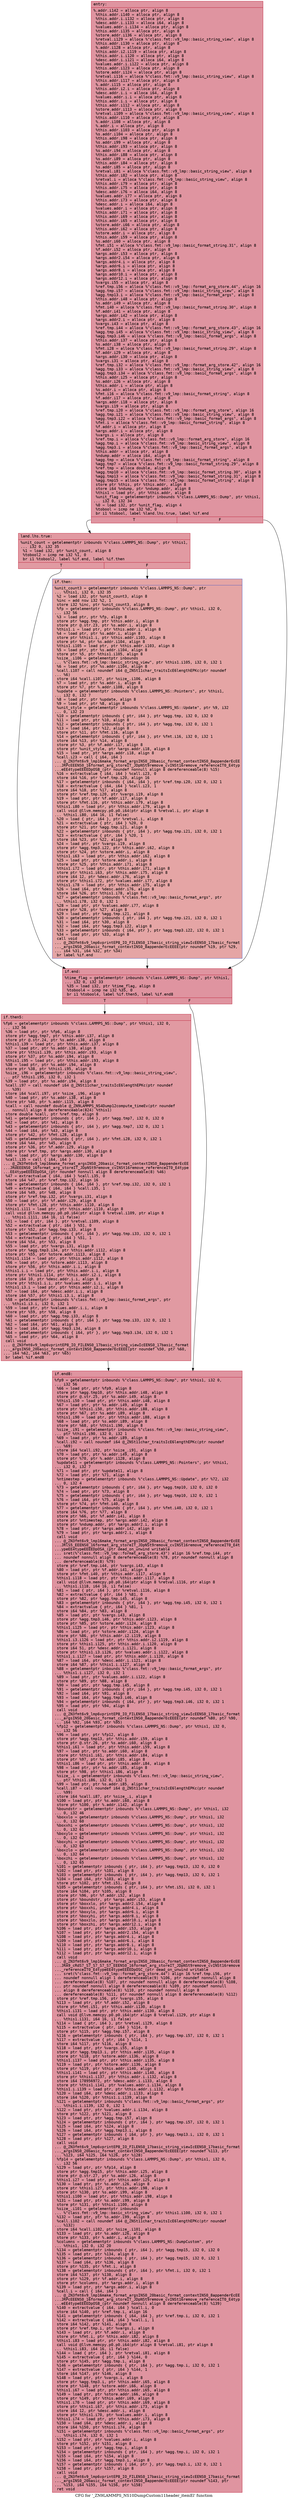 digraph "CFG for '_ZN9LAMMPS_NS10DumpCustom11header_itemEl' function" {
	label="CFG for '_ZN9LAMMPS_NS10DumpCustom11header_itemEl' function";

	Node0x55d03a70d7a0 [shape=record,color="#b70d28ff", style=filled, fillcolor="#b70d2870" fontname="Courier",label="{entry:\l|  %.addr.i142 = alloca ptr, align 8\l  %this.addr.i140 = alloca ptr, align 8\l  %this.addr.i.i132 = alloca ptr, align 8\l  %desc.addr.i.i133 = alloca i64, align 8\l  %values.addr.i.i134 = alloca ptr, align 8\l  %this.addr.i135 = alloca ptr, align 8\l  %store.addr.i136 = alloca ptr, align 8\l  %retval.i129 = alloca %\"class.fmt::v9_lmp::basic_string_view\", align 8\l  %this.addr.i130 = alloca ptr, align 8\l  %.addr.i128 = alloca ptr, align 8\l  %this.addr.i2.i119 = alloca ptr, align 8\l  %this.addr.i.i120 = alloca ptr, align 8\l  %desc.addr.i.i121 = alloca i64, align 8\l  %values.addr.i.i122 = alloca ptr, align 8\l  %this.addr.i123 = alloca ptr, align 8\l  %store.addr.i124 = alloca ptr, align 8\l  %retval.i116 = alloca %\"class.fmt::v9_lmp::basic_string_view\", align 8\l  %this.addr.i117 = alloca ptr, align 8\l  %.addr.i115 = alloca ptr, align 8\l  %this.addr.i2.i = alloca ptr, align 8\l  %desc.addr.i.i = alloca i64, align 8\l  %values.addr.i.i = alloca ptr, align 8\l  %this.addr.i.i = alloca ptr, align 8\l  %this.addr.i112 = alloca ptr, align 8\l  %store.addr.i113 = alloca ptr, align 8\l  %retval.i109 = alloca %\"class.fmt::v9_lmp::basic_string_view\", align 8\l  %this.addr.i110 = alloca ptr, align 8\l  %.addr.i108 = alloca ptr, align 8\l  %.addr.i = alloca ptr, align 8\l  %this.addr.i103 = alloca ptr, align 8\l  %s.addr.i104 = alloca ptr, align 8\l  %this.addr.i98 = alloca ptr, align 8\l  %s.addr.i99 = alloca ptr, align 8\l  %this.addr.i93 = alloca ptr, align 8\l  %s.addr.i94 = alloca ptr, align 8\l  %this.addr.i88 = alloca ptr, align 8\l  %s.addr.i89 = alloca ptr, align 8\l  %this.addr.i84 = alloca ptr, align 8\l  %s.addr.i85 = alloca ptr, align 8\l  %retval.i81 = alloca %\"class.fmt::v9_lmp::basic_string_view\", align 8\l  %this.addr.i82 = alloca ptr, align 8\l  %retval.i = alloca %\"class.fmt::v9_lmp::basic_string_view\", align 8\l  %this.addr.i79 = alloca ptr, align 8\l  %this.addr.i75 = alloca ptr, align 8\l  %desc.addr.i76 = alloca i64, align 8\l  %values.addr.i77 = alloca ptr, align 8\l  %this.addr.i73 = alloca ptr, align 8\l  %desc.addr.i = alloca i64, align 8\l  %values.addr.i = alloca ptr, align 8\l  %this.addr.i71 = alloca ptr, align 8\l  %this.addr.i69 = alloca ptr, align 8\l  %this.addr.i65 = alloca ptr, align 8\l  %store.addr.i66 = alloca ptr, align 8\l  %this.addr.i62 = alloca ptr, align 8\l  %store.addr.i = alloca ptr, align 8\l  %this.addr.i59 = alloca ptr, align 8\l  %s.addr.i60 = alloca ptr, align 8\l  %fmt.i51 = alloca %\"class.fmt::v9_lmp::basic_format_string.31\", align 8\l  %f.addr.i52 = alloca ptr, align 8\l  %args.addr.i53 = alloca ptr, align 8\l  %args.addr2.i54 = alloca ptr, align 8\l  %args.addr4.i = alloca ptr, align 8\l  %args.addr6.i = alloca ptr, align 8\l  %args.addr8.i = alloca ptr, align 8\l  %args.addr10.i = alloca ptr, align 8\l  %args.addr12.i = alloca ptr, align 8\l  %vargs.i55 = alloca ptr, align 8\l  %ref.tmp.i56 = alloca %\"class.fmt::v9_lmp::format_arg_store.44\", align 16\l  %agg.tmp.i57 = alloca %\"class.fmt::v9_lmp::basic_string_view\", align 8\l  %agg.tmp13.i = alloca %\"class.fmt::v9_lmp::basic_format_args\", align 8\l  %this.addr.i48 = alloca ptr, align 8\l  %s.addr.i49 = alloca ptr, align 8\l  %fmt.i40 = alloca %\"class.fmt::v9_lmp::basic_format_string.30\", align 8\l  %f.addr.i41 = alloca ptr, align 8\l  %args.addr.i42 = alloca ptr, align 8\l  %args.addr2.i = alloca ptr, align 8\l  %vargs.i43 = alloca ptr, align 8\l  %ref.tmp.i44 = alloca %\"class.fmt::v9_lmp::format_arg_store.43\", align 16\l  %agg.tmp.i45 = alloca %\"class.fmt::v9_lmp::basic_string_view\", align 8\l  %agg.tmp3.i46 = alloca %\"class.fmt::v9_lmp::basic_format_args\", align 8\l  %this.addr.i37 = alloca ptr, align 8\l  %s.addr.i38 = alloca ptr, align 8\l  %fmt.i28 = alloca %\"class.fmt::v9_lmp::basic_format_string.29\", align 8\l  %f.addr.i29 = alloca ptr, align 8\l  %args.addr.i30 = alloca ptr, align 8\l  %vargs.i31 = alloca ptr, align 8\l  %ref.tmp.i32 = alloca %\"class.fmt::v9_lmp::format_arg_store.42\", align 16\l  %agg.tmp.i33 = alloca %\"class.fmt::v9_lmp::basic_string_view\", align 8\l  %agg.tmp3.i34 = alloca %\"class.fmt::v9_lmp::basic_format_args\", align 8\l  %this.addr.i25 = alloca ptr, align 8\l  %s.addr.i26 = alloca ptr, align 8\l  %this.addr.i = alloca ptr, align 8\l  %s.addr.i = alloca ptr, align 8\l  %fmt.i16 = alloca %\"class.fmt::v9_lmp::basic_format_string\", align 8\l  %f.addr.i17 = alloca ptr, align 8\l  %args.addr.i18 = alloca ptr, align 8\l  %vargs.i19 = alloca ptr, align 8\l  %ref.tmp.i20 = alloca %\"class.fmt::v9_lmp::format_arg_store\", align 16\l  %agg.tmp.i21 = alloca %\"class.fmt::v9_lmp::basic_string_view\", align 8\l  %agg.tmp3.i22 = alloca %\"class.fmt::v9_lmp::basic_format_args\", align 8\l  %fmt.i = alloca %\"class.fmt::v9_lmp::basic_format_string\", align 8\l  %f.addr.i = alloca ptr, align 8\l  %args.addr.i = alloca ptr, align 8\l  %vargs.i = alloca ptr, align 8\l  %ref.tmp.i = alloca %\"class.fmt::v9_lmp::format_arg_store\", align 16\l  %agg.tmp.i = alloca %\"class.fmt::v9_lmp::basic_string_view\", align 8\l  %agg.tmp3.i = alloca %\"class.fmt::v9_lmp::basic_format_args\", align 8\l  %this.addr = alloca ptr, align 8\l  %ndump.addr = alloca i64, align 8\l  %agg.tmp = alloca %\"class.fmt::v9_lmp::basic_format_string\", align 8\l  %agg.tmp7 = alloca %\"class.fmt::v9_lmp::basic_format_string.29\", align 8\l  %ref.tmp = alloca double, align 8\l  %agg.tmp10 = alloca %\"class.fmt::v9_lmp::basic_format_string.30\", align 8\l  %agg.tmp13 = alloca %\"class.fmt::v9_lmp::basic_format_string.31\", align 8\l  %agg.tmp15 = alloca %\"class.fmt::v9_lmp::basic_format_string\", align 8\l  store ptr %this, ptr %this.addr, align 8\l  store i64 %ndump, ptr %ndump.addr, align 8\l  %this1 = load ptr, ptr %this.addr, align 8\l  %unit_flag = getelementptr inbounds %\"class.LAMMPS_NS::Dump\", ptr %this1,\l... i32 0, i32 34\l  %0 = load i32, ptr %unit_flag, align 4\l  %tobool = icmp ne i32 %0, 0\l  br i1 %tobool, label %land.lhs.true, label %if.end\l|{<s0>T|<s1>F}}"];
	Node0x55d03a70d7a0:s0 -> Node0x55d03a713630[tooltip="entry -> land.lhs.true\nProbability 62.50%" ];
	Node0x55d03a70d7a0:s1 -> Node0x55d03a7136b0[tooltip="entry -> if.end\nProbability 37.50%" ];
	Node0x55d03a713630 [shape=record,color="#b70d28ff", style=filled, fillcolor="#bb1b2c70" fontname="Courier",label="{land.lhs.true:\l|  %unit_count = getelementptr inbounds %\"class.LAMMPS_NS::Dump\", ptr %this1,\l... i32 0, i32 35\l  %1 = load i32, ptr %unit_count, align 8\l  %tobool2 = icmp ne i32 %1, 0\l  br i1 %tobool2, label %if.end, label %if.then\l|{<s0>T|<s1>F}}"];
	Node0x55d03a713630:s0 -> Node0x55d03a7136b0[tooltip="land.lhs.true -> if.end\nProbability 62.50%" ];
	Node0x55d03a713630:s1 -> Node0x55d03a7139c0[tooltip="land.lhs.true -> if.then\nProbability 37.50%" ];
	Node0x55d03a7139c0 [shape=record,color="#3d50c3ff", style=filled, fillcolor="#c5333470" fontname="Courier",label="{if.then:\l|  %unit_count3 = getelementptr inbounds %\"class.LAMMPS_NS::Dump\", ptr\l... %this1, i32 0, i32 35\l  %2 = load i32, ptr %unit_count3, align 8\l  %inc = add nsw i32 %2, 1\l  store i32 %inc, ptr %unit_count3, align 8\l  %fp = getelementptr inbounds %\"class.LAMMPS_NS::Dump\", ptr %this1, i32 0,\l... i32 56\l  %3 = load ptr, ptr %fp, align 8\l  store ptr %agg.tmp, ptr %this.addr.i, align 8\l  store ptr @.str.23, ptr %s.addr.i, align 8\l  %this1.i = load ptr, ptr %this.addr.i, align 8\l  %4 = load ptr, ptr %s.addr.i, align 8\l  store ptr %this1.i, ptr %this.addr.i103, align 8\l  store ptr %4, ptr %s.addr.i104, align 8\l  %this1.i105 = load ptr, ptr %this.addr.i103, align 8\l  %5 = load ptr, ptr %s.addr.i104, align 8\l  store ptr %5, ptr %this1.i105, align 8\l  %size_.i106 = getelementptr inbounds\l... %\"class.fmt::v9_lmp::basic_string_view\", ptr %this1.i105, i32 0, i32 1\l  %6 = load ptr, ptr %s.addr.i104, align 8\l  %call.i107 = call noundef i64 @_ZNSt11char_traitsIcE6lengthEPKc(ptr noundef\l... %6)\l  store i64 %call.i107, ptr %size_.i106, align 8\l  %7 = load ptr, ptr %s.addr.i, align 8\l  store ptr %7, ptr %.addr.i108, align 8\l  %update = getelementptr inbounds %\"class.LAMMPS_NS::Pointers\", ptr %this1,\l... i32 0, i32 7\l  %8 = load ptr, ptr %update, align 8\l  %9 = load ptr, ptr %8, align 8\l  %unit_style = getelementptr inbounds %\"class.LAMMPS_NS::Update\", ptr %9, i32\l... 0, i32 23\l  %10 = getelementptr inbounds \{ ptr, i64 \}, ptr %agg.tmp, i32 0, i32 0\l  %11 = load ptr, ptr %10, align 8\l  %12 = getelementptr inbounds \{ ptr, i64 \}, ptr %agg.tmp, i32 0, i32 1\l  %13 = load i64, ptr %12, align 8\l  store ptr %11, ptr %fmt.i16, align 8\l  %14 = getelementptr inbounds \{ ptr, i64 \}, ptr %fmt.i16, i32 0, i32 1\l  store i64 %13, ptr %14, align 8\l  store ptr %3, ptr %f.addr.i17, align 8\l  store ptr %unit_style, ptr %args.addr.i18, align 8\l  %15 = load ptr, ptr %args.addr.i18, align 8\l  %call.i23 = call \{ i64, i64 \}\l... @_ZN3fmt6v9_lmp16make_format_argsINS0_20basic_format_contextINS0_8appenderEcEE\l...JRPcEEENS0_16format_arg_storeIT_JDpNSt9remove_cvINSt16remove_referenceIT0_E4typ\l...eEE4typeEEEEDpOSB_(ptr noundef nonnull align 8 dereferenceable(8) %15)\l  %16 = extractvalue \{ i64, i64 \} %call.i23, 0\l  store i64 %16, ptr %ref.tmp.i20, align 16\l  %17 = getelementptr inbounds \{ i64, i64 \}, ptr %ref.tmp.i20, i32 0, i32 1\l  %18 = extractvalue \{ i64, i64 \} %call.i23, 1\l  store i64 %18, ptr %17, align 8\l  store ptr %ref.tmp.i20, ptr %vargs.i19, align 8\l  %19 = load ptr, ptr %f.addr.i17, align 8\l  store ptr %fmt.i16, ptr %this.addr.i79, align 8\l  %this1.i80 = load ptr, ptr %this.addr.i79, align 8\l  call void @llvm.memcpy.p0.p0.i64(ptr align 8 %retval.i, ptr align 8\l... %this1.i80, i64 16, i1 false)\l  %20 = load \{ ptr, i64 \}, ptr %retval.i, align 8\l  %21 = extractvalue \{ ptr, i64 \} %20, 0\l  store ptr %21, ptr %agg.tmp.i21, align 8\l  %22 = getelementptr inbounds \{ ptr, i64 \}, ptr %agg.tmp.i21, i32 0, i32 1\l  %23 = extractvalue \{ ptr, i64 \} %20, 1\l  store i64 %23, ptr %22, align 8\l  %24 = load ptr, ptr %vargs.i19, align 8\l  store ptr %agg.tmp3.i22, ptr %this.addr.i62, align 8\l  store ptr %24, ptr %store.addr.i, align 8\l  %this1.i63 = load ptr, ptr %this.addr.i62, align 8\l  %25 = load ptr, ptr %store.addr.i, align 8\l  store ptr %25, ptr %this.addr.i71, align 8\l  %this1.i72 = load ptr, ptr %this.addr.i71, align 8\l  store ptr %this1.i63, ptr %this.addr.i75, align 8\l  store i64 12, ptr %desc.addr.i76, align 8\l  store ptr %this1.i72, ptr %values.addr.i77, align 8\l  %this1.i78 = load ptr, ptr %this.addr.i75, align 8\l  %26 = load i64, ptr %desc.addr.i76, align 8\l  store i64 %26, ptr %this1.i78, align 8\l  %27 = getelementptr inbounds %\"class.fmt::v9_lmp::basic_format_args\", ptr\l... %this1.i78, i32 0, i32 1\l  %28 = load ptr, ptr %values.addr.i77, align 8\l  store ptr %28, ptr %27, align 8\l  %29 = load ptr, ptr %agg.tmp.i21, align 8\l  %30 = getelementptr inbounds \{ ptr, i64 \}, ptr %agg.tmp.i21, i32 0, i32 1\l  %31 = load i64, ptr %30, align 8\l  %32 = load i64, ptr %agg.tmp3.i22, align 8\l  %33 = getelementptr inbounds \{ i64, ptr \}, ptr %agg.tmp3.i22, i32 0, i32 1\l  %34 = load ptr, ptr %33, align 8\l  call void\l... @_ZN3fmt6v9_lmp6vprintEP8_IO_FILENS0_17basic_string_viewIcEENS0_17basic_format\l..._argsINS0_20basic_format_contextINS0_8appenderEcEEEE(ptr noundef %19, ptr %29,\l... i64 %31, i64 %32, ptr %34)\l  br label %if.end\l}"];
	Node0x55d03a7139c0 -> Node0x55d03a7136b0[tooltip="if.then -> if.end\nProbability 100.00%" ];
	Node0x55d03a7136b0 [shape=record,color="#b70d28ff", style=filled, fillcolor="#b70d2870" fontname="Courier",label="{if.end:\l|  %time_flag = getelementptr inbounds %\"class.LAMMPS_NS::Dump\", ptr %this1,\l... i32 0, i32 33\l  %35 = load i32, ptr %time_flag, align 8\l  %tobool4 = icmp ne i32 %35, 0\l  br i1 %tobool4, label %if.then5, label %if.end8\l|{<s0>T|<s1>F}}"];
	Node0x55d03a7136b0:s0 -> Node0x55d03a716ff0[tooltip="if.end -> if.then5\nProbability 62.50%" ];
	Node0x55d03a7136b0:s1 -> Node0x55d03a717070[tooltip="if.end -> if.end8\nProbability 37.50%" ];
	Node0x55d03a716ff0 [shape=record,color="#b70d28ff", style=filled, fillcolor="#bb1b2c70" fontname="Courier",label="{if.then5:\l|  %fp6 = getelementptr inbounds %\"class.LAMMPS_NS::Dump\", ptr %this1, i32 0,\l... i32 56\l  %36 = load ptr, ptr %fp6, align 8\l  store ptr %agg.tmp7, ptr %this.addr.i37, align 8\l  store ptr @.str.24, ptr %s.addr.i38, align 8\l  %this1.i39 = load ptr, ptr %this.addr.i37, align 8\l  %37 = load ptr, ptr %s.addr.i38, align 8\l  store ptr %this1.i39, ptr %this.addr.i93, align 8\l  store ptr %37, ptr %s.addr.i94, align 8\l  %this1.i95 = load ptr, ptr %this.addr.i93, align 8\l  %38 = load ptr, ptr %s.addr.i94, align 8\l  store ptr %38, ptr %this1.i95, align 8\l  %size_.i96 = getelementptr inbounds %\"class.fmt::v9_lmp::basic_string_view\",\l... ptr %this1.i95, i32 0, i32 1\l  %39 = load ptr, ptr %s.addr.i94, align 8\l  %call.i97 = call noundef i64 @_ZNSt11char_traitsIcE6lengthEPKc(ptr noundef\l... %39)\l  store i64 %call.i97, ptr %size_.i96, align 8\l  %40 = load ptr, ptr %s.addr.i38, align 8\l  store ptr %40, ptr %.addr.i115, align 8\l  %call = call noundef double @_ZN9LAMMPS_NS4Dump12compute_timeEv(ptr noundef\l... nonnull align 8 dereferenceable(824) %this1)\l  store double %call, ptr %ref.tmp, align 8\l  %41 = getelementptr inbounds \{ ptr, i64 \}, ptr %agg.tmp7, i32 0, i32 0\l  %42 = load ptr, ptr %41, align 8\l  %43 = getelementptr inbounds \{ ptr, i64 \}, ptr %agg.tmp7, i32 0, i32 1\l  %44 = load i64, ptr %43, align 8\l  store ptr %42, ptr %fmt.i28, align 8\l  %45 = getelementptr inbounds \{ ptr, i64 \}, ptr %fmt.i28, i32 0, i32 1\l  store i64 %44, ptr %45, align 8\l  store ptr %36, ptr %f.addr.i29, align 8\l  store ptr %ref.tmp, ptr %args.addr.i30, align 8\l  %46 = load ptr, ptr %args.addr.i30, align 8\l  %call.i35 = call \{ i64, i64 \}\l... @_ZN3fmt6v9_lmp16make_format_argsINS0_20basic_format_contextINS0_8appenderEcEE\l...JRdEEENS0_16format_arg_storeIT_JDpNSt9remove_cvINSt16remove_referenceIT0_E4type\l...EE4typeEEEEDpOSA_(ptr noundef nonnull align 8 dereferenceable(8) %46)\l  %47 = extractvalue \{ i64, i64 \} %call.i35, 0\l  store i64 %47, ptr %ref.tmp.i32, align 16\l  %48 = getelementptr inbounds \{ i64, i64 \}, ptr %ref.tmp.i32, i32 0, i32 1\l  %49 = extractvalue \{ i64, i64 \} %call.i35, 1\l  store i64 %49, ptr %48, align 8\l  store ptr %ref.tmp.i32, ptr %vargs.i31, align 8\l  %50 = load ptr, ptr %f.addr.i29, align 8\l  store ptr %fmt.i28, ptr %this.addr.i110, align 8\l  %this1.i111 = load ptr, ptr %this.addr.i110, align 8\l  call void @llvm.memcpy.p0.p0.i64(ptr align 8 %retval.i109, ptr align 8\l... %this1.i111, i64 16, i1 false)\l  %51 = load \{ ptr, i64 \}, ptr %retval.i109, align 8\l  %52 = extractvalue \{ ptr, i64 \} %51, 0\l  store ptr %52, ptr %agg.tmp.i33, align 8\l  %53 = getelementptr inbounds \{ ptr, i64 \}, ptr %agg.tmp.i33, i32 0, i32 1\l  %54 = extractvalue \{ ptr, i64 \} %51, 1\l  store i64 %54, ptr %53, align 8\l  %55 = load ptr, ptr %vargs.i31, align 8\l  store ptr %agg.tmp3.i34, ptr %this.addr.i112, align 8\l  store ptr %55, ptr %store.addr.i113, align 8\l  %this1.i114 = load ptr, ptr %this.addr.i112, align 8\l  %56 = load ptr, ptr %store.addr.i113, align 8\l  store ptr %56, ptr %this.addr.i.i, align 8\l  %this1.i.i = load ptr, ptr %this.addr.i.i, align 8\l  store ptr %this1.i114, ptr %this.addr.i2.i, align 8\l  store i64 10, ptr %desc.addr.i.i, align 8\l  store ptr %this1.i.i, ptr %values.addr.i.i, align 8\l  %this1.i3.i = load ptr, ptr %this.addr.i2.i, align 8\l  %57 = load i64, ptr %desc.addr.i.i, align 8\l  store i64 %57, ptr %this1.i3.i, align 8\l  %58 = getelementptr inbounds %\"class.fmt::v9_lmp::basic_format_args\", ptr\l... %this1.i3.i, i32 0, i32 1\l  %59 = load ptr, ptr %values.addr.i.i, align 8\l  store ptr %59, ptr %58, align 8\l  %60 = load ptr, ptr %agg.tmp.i33, align 8\l  %61 = getelementptr inbounds \{ ptr, i64 \}, ptr %agg.tmp.i33, i32 0, i32 1\l  %62 = load i64, ptr %61, align 8\l  %63 = load i64, ptr %agg.tmp3.i34, align 8\l  %64 = getelementptr inbounds \{ i64, ptr \}, ptr %agg.tmp3.i34, i32 0, i32 1\l  %65 = load ptr, ptr %64, align 8\l  call void\l... @_ZN3fmt6v9_lmp6vprintEP8_IO_FILENS0_17basic_string_viewIcEENS0_17basic_format\l..._argsINS0_20basic_format_contextINS0_8appenderEcEEEE(ptr noundef %50, ptr %60,\l... i64 %62, i64 %63, ptr %65)\l  br label %if.end8\l}"];
	Node0x55d03a716ff0 -> Node0x55d03a717070[tooltip="if.then5 -> if.end8\nProbability 100.00%" ];
	Node0x55d03a717070 [shape=record,color="#b70d28ff", style=filled, fillcolor="#b70d2870" fontname="Courier",label="{if.end8:\l|  %fp9 = getelementptr inbounds %\"class.LAMMPS_NS::Dump\", ptr %this1, i32 0,\l... i32 56\l  %66 = load ptr, ptr %fp9, align 8\l  store ptr %agg.tmp10, ptr %this.addr.i48, align 8\l  store ptr @.str.25, ptr %s.addr.i49, align 8\l  %this1.i50 = load ptr, ptr %this.addr.i48, align 8\l  %67 = load ptr, ptr %s.addr.i49, align 8\l  store ptr %this1.i50, ptr %this.addr.i88, align 8\l  store ptr %67, ptr %s.addr.i89, align 8\l  %this1.i90 = load ptr, ptr %this.addr.i88, align 8\l  %68 = load ptr, ptr %s.addr.i89, align 8\l  store ptr %68, ptr %this1.i90, align 8\l  %size_.i91 = getelementptr inbounds %\"class.fmt::v9_lmp::basic_string_view\",\l... ptr %this1.i90, i32 0, i32 1\l  %69 = load ptr, ptr %s.addr.i89, align 8\l  %call.i92 = call noundef i64 @_ZNSt11char_traitsIcE6lengthEPKc(ptr noundef\l... %69)\l  store i64 %call.i92, ptr %size_.i91, align 8\l  %70 = load ptr, ptr %s.addr.i49, align 8\l  store ptr %70, ptr %.addr.i128, align 8\l  %update11 = getelementptr inbounds %\"class.LAMMPS_NS::Pointers\", ptr %this1,\l... i32 0, i32 7\l  %71 = load ptr, ptr %update11, align 8\l  %72 = load ptr, ptr %71, align 8\l  %ntimestep = getelementptr inbounds %\"class.LAMMPS_NS::Update\", ptr %72, i32\l... 0, i32 4\l  %73 = getelementptr inbounds \{ ptr, i64 \}, ptr %agg.tmp10, i32 0, i32 0\l  %74 = load ptr, ptr %73, align 8\l  %75 = getelementptr inbounds \{ ptr, i64 \}, ptr %agg.tmp10, i32 0, i32 1\l  %76 = load i64, ptr %75, align 8\l  store ptr %74, ptr %fmt.i40, align 8\l  %77 = getelementptr inbounds \{ ptr, i64 \}, ptr %fmt.i40, i32 0, i32 1\l  store i64 %76, ptr %77, align 8\l  store ptr %66, ptr %f.addr.i41, align 8\l  store ptr %ntimestep, ptr %args.addr.i42, align 8\l  store ptr %ndump.addr, ptr %args.addr2.i, align 8\l  %78 = load ptr, ptr %args.addr.i42, align 8\l  %79 = load ptr, ptr %args.addr2.i, align 8\l  call void\l... @_ZN3fmt6v9_lmp16make_format_argsINS0_20basic_format_contextINS0_8appenderEcEE\l...JRlS5_EEENS0_16format_arg_storeIT_JDpNSt9remove_cvINSt16remove_referenceIT0_E4t\l...ypeEE4typeEEEEDpOSA_(ptr dead_on_unwind writable\l... sret(%\"class.fmt::v9_lmp::format_arg_store.43\") align 16 %ref.tmp.i44, ptr\l... noundef nonnull align 8 dereferenceable(8) %78, ptr noundef nonnull align 8\l... dereferenceable(8) %79)\l  store ptr %ref.tmp.i44, ptr %vargs.i43, align 8\l  %80 = load ptr, ptr %f.addr.i41, align 8\l  store ptr %fmt.i40, ptr %this.addr.i117, align 8\l  %this1.i118 = load ptr, ptr %this.addr.i117, align 8\l  call void @llvm.memcpy.p0.p0.i64(ptr align 8 %retval.i116, ptr align 8\l... %this1.i118, i64 16, i1 false)\l  %81 = load \{ ptr, i64 \}, ptr %retval.i116, align 8\l  %82 = extractvalue \{ ptr, i64 \} %81, 0\l  store ptr %82, ptr %agg.tmp.i45, align 8\l  %83 = getelementptr inbounds \{ ptr, i64 \}, ptr %agg.tmp.i45, i32 0, i32 1\l  %84 = extractvalue \{ ptr, i64 \} %81, 1\l  store i64 %84, ptr %83, align 8\l  %85 = load ptr, ptr %vargs.i43, align 8\l  store ptr %agg.tmp3.i46, ptr %this.addr.i123, align 8\l  store ptr %85, ptr %store.addr.i124, align 8\l  %this1.i125 = load ptr, ptr %this.addr.i123, align 8\l  %86 = load ptr, ptr %store.addr.i124, align 8\l  store ptr %86, ptr %this.addr.i2.i119, align 8\l  %this1.i3.i126 = load ptr, ptr %this.addr.i2.i119, align 8\l  store ptr %this1.i125, ptr %this.addr.i.i120, align 8\l  store i64 51, ptr %desc.addr.i.i121, align 8\l  store ptr %this1.i3.i126, ptr %values.addr.i.i122, align 8\l  %this1.i.i127 = load ptr, ptr %this.addr.i.i120, align 8\l  %87 = load i64, ptr %desc.addr.i.i121, align 8\l  store i64 %87, ptr %this1.i.i127, align 8\l  %88 = getelementptr inbounds %\"class.fmt::v9_lmp::basic_format_args\", ptr\l... %this1.i.i127, i32 0, i32 1\l  %89 = load ptr, ptr %values.addr.i.i122, align 8\l  store ptr %89, ptr %88, align 8\l  %90 = load ptr, ptr %agg.tmp.i45, align 8\l  %91 = getelementptr inbounds \{ ptr, i64 \}, ptr %agg.tmp.i45, i32 0, i32 1\l  %92 = load i64, ptr %91, align 8\l  %93 = load i64, ptr %agg.tmp3.i46, align 8\l  %94 = getelementptr inbounds \{ i64, ptr \}, ptr %agg.tmp3.i46, i32 0, i32 1\l  %95 = load ptr, ptr %94, align 8\l  call void\l... @_ZN3fmt6v9_lmp6vprintEP8_IO_FILENS0_17basic_string_viewIcEENS0_17basic_format\l..._argsINS0_20basic_format_contextINS0_8appenderEcEEEE(ptr noundef %80, ptr %90,\l... i64 %92, i64 %93, ptr %95)\l  %fp12 = getelementptr inbounds %\"class.LAMMPS_NS::Dump\", ptr %this1, i32 0,\l... i32 56\l  %96 = load ptr, ptr %fp12, align 8\l  store ptr %agg.tmp13, ptr %this.addr.i59, align 8\l  store ptr @.str.26, ptr %s.addr.i60, align 8\l  %this1.i61 = load ptr, ptr %this.addr.i59, align 8\l  %97 = load ptr, ptr %s.addr.i60, align 8\l  store ptr %this1.i61, ptr %this.addr.i84, align 8\l  store ptr %97, ptr %s.addr.i85, align 8\l  %this1.i86 = load ptr, ptr %this.addr.i84, align 8\l  %98 = load ptr, ptr %s.addr.i85, align 8\l  store ptr %98, ptr %this1.i86, align 8\l  %size_.i = getelementptr inbounds %\"class.fmt::v9_lmp::basic_string_view\",\l... ptr %this1.i86, i32 0, i32 1\l  %99 = load ptr, ptr %s.addr.i85, align 8\l  %call.i87 = call noundef i64 @_ZNSt11char_traitsIcE6lengthEPKc(ptr noundef\l... %99)\l  store i64 %call.i87, ptr %size_.i, align 8\l  %100 = load ptr, ptr %s.addr.i60, align 8\l  store ptr %100, ptr %.addr.i142, align 8\l  %boundstr = getelementptr inbounds %\"class.LAMMPS_NS::Dump\", ptr %this1, i32\l... 0, i32 46\l  %boxxlo = getelementptr inbounds %\"class.LAMMPS_NS::Dump\", ptr %this1, i32\l... 0, i32 60\l  %boxxhi = getelementptr inbounds %\"class.LAMMPS_NS::Dump\", ptr %this1, i32\l... 0, i32 61\l  %boxylo = getelementptr inbounds %\"class.LAMMPS_NS::Dump\", ptr %this1, i32\l... 0, i32 62\l  %boxyhi = getelementptr inbounds %\"class.LAMMPS_NS::Dump\", ptr %this1, i32\l... 0, i32 63\l  %boxzlo = getelementptr inbounds %\"class.LAMMPS_NS::Dump\", ptr %this1, i32\l... 0, i32 64\l  %boxzhi = getelementptr inbounds %\"class.LAMMPS_NS::Dump\", ptr %this1, i32\l... 0, i32 65\l  %101 = getelementptr inbounds \{ ptr, i64 \}, ptr %agg.tmp13, i32 0, i32 0\l  %102 = load ptr, ptr %101, align 8\l  %103 = getelementptr inbounds \{ ptr, i64 \}, ptr %agg.tmp13, i32 0, i32 1\l  %104 = load i64, ptr %103, align 8\l  store ptr %102, ptr %fmt.i51, align 8\l  %105 = getelementptr inbounds \{ ptr, i64 \}, ptr %fmt.i51, i32 0, i32 1\l  store i64 %104, ptr %105, align 8\l  store ptr %96, ptr %f.addr.i52, align 8\l  store ptr %boundstr, ptr %args.addr.i53, align 8\l  store ptr %boxxlo, ptr %args.addr2.i54, align 8\l  store ptr %boxxhi, ptr %args.addr4.i, align 8\l  store ptr %boxylo, ptr %args.addr6.i, align 8\l  store ptr %boxyhi, ptr %args.addr8.i, align 8\l  store ptr %boxzlo, ptr %args.addr10.i, align 8\l  store ptr %boxzhi, ptr %args.addr12.i, align 8\l  %106 = load ptr, ptr %args.addr.i53, align 8\l  %107 = load ptr, ptr %args.addr2.i54, align 8\l  %108 = load ptr, ptr %args.addr4.i, align 8\l  %109 = load ptr, ptr %args.addr6.i, align 8\l  %110 = load ptr, ptr %args.addr8.i, align 8\l  %111 = load ptr, ptr %args.addr10.i, align 8\l  %112 = load ptr, ptr %args.addr12.i, align 8\l  call void\l... @_ZN3fmt6v9_lmp16make_format_argsINS0_20basic_format_contextINS0_8appenderEcEE\l...JRA9_cRdS7_S7_S7_S7_S7_EEENS0_16format_arg_storeIT_JDpNSt9remove_cvINSt16remove\l..._referenceIT0_E4typeEE4typeEEEEDpOSC_(ptr dead_on_unwind writable\l... sret(%\"class.fmt::v9_lmp::format_arg_store.44\") align 16 %ref.tmp.i56, ptr\l... noundef nonnull align 1 dereferenceable(9) %106, ptr noundef nonnull align 8\l... dereferenceable(8) %107, ptr noundef nonnull align 8 dereferenceable(8) %108,\l... ptr noundef nonnull align 8 dereferenceable(8) %109, ptr noundef nonnull\l... align 8 dereferenceable(8) %110, ptr noundef nonnull align 8\l... dereferenceable(8) %111, ptr noundef nonnull align 8 dereferenceable(8) %112)\l  store ptr %ref.tmp.i56, ptr %vargs.i55, align 8\l  %113 = load ptr, ptr %f.addr.i52, align 8\l  store ptr %fmt.i51, ptr %this.addr.i130, align 8\l  %this1.i131 = load ptr, ptr %this.addr.i130, align 8\l  call void @llvm.memcpy.p0.p0.i64(ptr align 8 %retval.i129, ptr align 8\l... %this1.i131, i64 16, i1 false)\l  %114 = load \{ ptr, i64 \}, ptr %retval.i129, align 8\l  %115 = extractvalue \{ ptr, i64 \} %114, 0\l  store ptr %115, ptr %agg.tmp.i57, align 8\l  %116 = getelementptr inbounds \{ ptr, i64 \}, ptr %agg.tmp.i57, i32 0, i32 1\l  %117 = extractvalue \{ ptr, i64 \} %114, 1\l  store i64 %117, ptr %116, align 8\l  %118 = load ptr, ptr %vargs.i55, align 8\l  store ptr %agg.tmp13.i, ptr %this.addr.i135, align 8\l  store ptr %118, ptr %store.addr.i136, align 8\l  %this1.i137 = load ptr, ptr %this.addr.i135, align 8\l  %119 = load ptr, ptr %store.addr.i136, align 8\l  store ptr %119, ptr %this.addr.i140, align 8\l  %this1.i141 = load ptr, ptr %this.addr.i140, align 8\l  store ptr %this1.i137, ptr %this.addr.i.i132, align 8\l  store i64 178956972, ptr %desc.addr.i.i133, align 8\l  store ptr %this1.i141, ptr %values.addr.i.i134, align 8\l  %this1.i.i139 = load ptr, ptr %this.addr.i.i132, align 8\l  %120 = load i64, ptr %desc.addr.i.i133, align 8\l  store i64 %120, ptr %this1.i.i139, align 8\l  %121 = getelementptr inbounds %\"class.fmt::v9_lmp::basic_format_args\", ptr\l... %this1.i.i139, i32 0, i32 1\l  %122 = load ptr, ptr %values.addr.i.i134, align 8\l  store ptr %122, ptr %121, align 8\l  %123 = load ptr, ptr %agg.tmp.i57, align 8\l  %124 = getelementptr inbounds \{ ptr, i64 \}, ptr %agg.tmp.i57, i32 0, i32 1\l  %125 = load i64, ptr %124, align 8\l  %126 = load i64, ptr %agg.tmp13.i, align 8\l  %127 = getelementptr inbounds \{ i64, ptr \}, ptr %agg.tmp13.i, i32 0, i32 1\l  %128 = load ptr, ptr %127, align 8\l  call void\l... @_ZN3fmt6v9_lmp6vprintEP8_IO_FILENS0_17basic_string_viewIcEENS0_17basic_format\l..._argsINS0_20basic_format_contextINS0_8appenderEcEEEE(ptr noundef %113, ptr\l... %123, i64 %125, i64 %126, ptr %128)\l  %fp14 = getelementptr inbounds %\"class.LAMMPS_NS::Dump\", ptr %this1, i32 0,\l... i32 56\l  %129 = load ptr, ptr %fp14, align 8\l  store ptr %agg.tmp15, ptr %this.addr.i25, align 8\l  store ptr @.str.27, ptr %s.addr.i26, align 8\l  %this1.i27 = load ptr, ptr %this.addr.i25, align 8\l  %130 = load ptr, ptr %s.addr.i26, align 8\l  store ptr %this1.i27, ptr %this.addr.i98, align 8\l  store ptr %130, ptr %s.addr.i99, align 8\l  %this1.i100 = load ptr, ptr %this.addr.i98, align 8\l  %131 = load ptr, ptr %s.addr.i99, align 8\l  store ptr %131, ptr %this1.i100, align 8\l  %size_.i101 = getelementptr inbounds\l... %\"class.fmt::v9_lmp::basic_string_view\", ptr %this1.i100, i32 0, i32 1\l  %132 = load ptr, ptr %s.addr.i99, align 8\l  %call.i102 = call noundef i64 @_ZNSt11char_traitsIcE6lengthEPKc(ptr noundef\l... %132)\l  store i64 %call.i102, ptr %size_.i101, align 8\l  %133 = load ptr, ptr %s.addr.i26, align 8\l  store ptr %133, ptr %.addr.i, align 8\l  %columns = getelementptr inbounds %\"class.LAMMPS_NS::DumpCustom\", ptr\l... %this1, i32 0, i32 20\l  %134 = getelementptr inbounds \{ ptr, i64 \}, ptr %agg.tmp15, i32 0, i32 0\l  %135 = load ptr, ptr %134, align 8\l  %136 = getelementptr inbounds \{ ptr, i64 \}, ptr %agg.tmp15, i32 0, i32 1\l  %137 = load i64, ptr %136, align 8\l  store ptr %135, ptr %fmt.i, align 8\l  %138 = getelementptr inbounds \{ ptr, i64 \}, ptr %fmt.i, i32 0, i32 1\l  store i64 %137, ptr %138, align 8\l  store ptr %129, ptr %f.addr.i, align 8\l  store ptr %columns, ptr %args.addr.i, align 8\l  %139 = load ptr, ptr %args.addr.i, align 8\l  %call.i = call \{ i64, i64 \}\l... @_ZN3fmt6v9_lmp16make_format_argsINS0_20basic_format_contextINS0_8appenderEcEE\l...JRPcEEENS0_16format_arg_storeIT_JDpNSt9remove_cvINSt16remove_referenceIT0_E4typ\l...eEE4typeEEEEDpOSB_(ptr noundef nonnull align 8 dereferenceable(8) %139)\l  %140 = extractvalue \{ i64, i64 \} %call.i, 0\l  store i64 %140, ptr %ref.tmp.i, align 16\l  %141 = getelementptr inbounds \{ i64, i64 \}, ptr %ref.tmp.i, i32 0, i32 1\l  %142 = extractvalue \{ i64, i64 \} %call.i, 1\l  store i64 %142, ptr %141, align 8\l  store ptr %ref.tmp.i, ptr %vargs.i, align 8\l  %143 = load ptr, ptr %f.addr.i, align 8\l  store ptr %fmt.i, ptr %this.addr.i82, align 8\l  %this1.i83 = load ptr, ptr %this.addr.i82, align 8\l  call void @llvm.memcpy.p0.p0.i64(ptr align 8 %retval.i81, ptr align 8\l... %this1.i83, i64 16, i1 false)\l  %144 = load \{ ptr, i64 \}, ptr %retval.i81, align 8\l  %145 = extractvalue \{ ptr, i64 \} %144, 0\l  store ptr %145, ptr %agg.tmp.i, align 8\l  %146 = getelementptr inbounds \{ ptr, i64 \}, ptr %agg.tmp.i, i32 0, i32 1\l  %147 = extractvalue \{ ptr, i64 \} %144, 1\l  store i64 %147, ptr %146, align 8\l  %148 = load ptr, ptr %vargs.i, align 8\l  store ptr %agg.tmp3.i, ptr %this.addr.i65, align 8\l  store ptr %148, ptr %store.addr.i66, align 8\l  %this1.i67 = load ptr, ptr %this.addr.i65, align 8\l  %149 = load ptr, ptr %store.addr.i66, align 8\l  store ptr %149, ptr %this.addr.i69, align 8\l  %this1.i70 = load ptr, ptr %this.addr.i69, align 8\l  store ptr %this1.i67, ptr %this.addr.i73, align 8\l  store i64 12, ptr %desc.addr.i, align 8\l  store ptr %this1.i70, ptr %values.addr.i, align 8\l  %this1.i74 = load ptr, ptr %this.addr.i73, align 8\l  %150 = load i64, ptr %desc.addr.i, align 8\l  store i64 %150, ptr %this1.i74, align 8\l  %151 = getelementptr inbounds %\"class.fmt::v9_lmp::basic_format_args\", ptr\l... %this1.i74, i32 0, i32 1\l  %152 = load ptr, ptr %values.addr.i, align 8\l  store ptr %152, ptr %151, align 8\l  %153 = load ptr, ptr %agg.tmp.i, align 8\l  %154 = getelementptr inbounds \{ ptr, i64 \}, ptr %agg.tmp.i, i32 0, i32 1\l  %155 = load i64, ptr %154, align 8\l  %156 = load i64, ptr %agg.tmp3.i, align 8\l  %157 = getelementptr inbounds \{ i64, ptr \}, ptr %agg.tmp3.i, i32 0, i32 1\l  %158 = load ptr, ptr %157, align 8\l  call void\l... @_ZN3fmt6v9_lmp6vprintEP8_IO_FILENS0_17basic_string_viewIcEENS0_17basic_format\l..._argsINS0_20basic_format_contextINS0_8appenderEcEEEE(ptr noundef %143, ptr\l... %153, i64 %155, i64 %156, ptr %158)\l  ret void\l}"];
}
